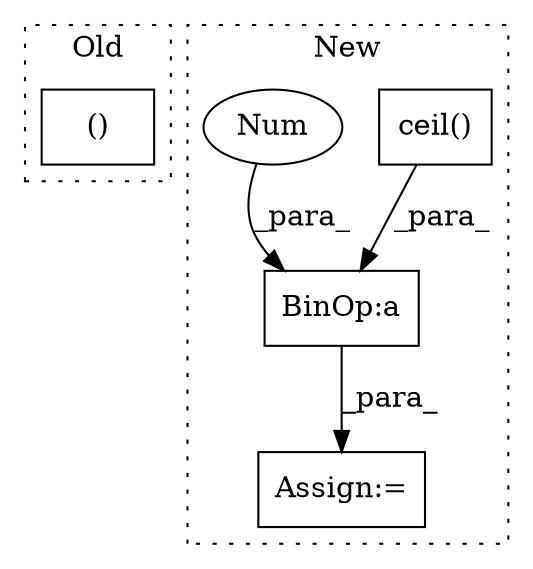 digraph G {
subgraph cluster0 {
1 [label="()" a="54" s="8566" l="13" shape="box"];
label = "Old";
style="dotted";
}
subgraph cluster1 {
2 [label="ceil()" a="75" s="11932" l="18" shape="box"];
3 [label="Assign:=" a="68" s="11928" l="3" shape="box"];
4 [label="BinOp:a" a="82" s="11943" l="21" shape="box"];
5 [label="Num" a="76" s="11964" l="1" shape="ellipse"];
label = "New";
style="dotted";
}
2 -> 4 [label="_para_"];
4 -> 3 [label="_para_"];
5 -> 4 [label="_para_"];
}